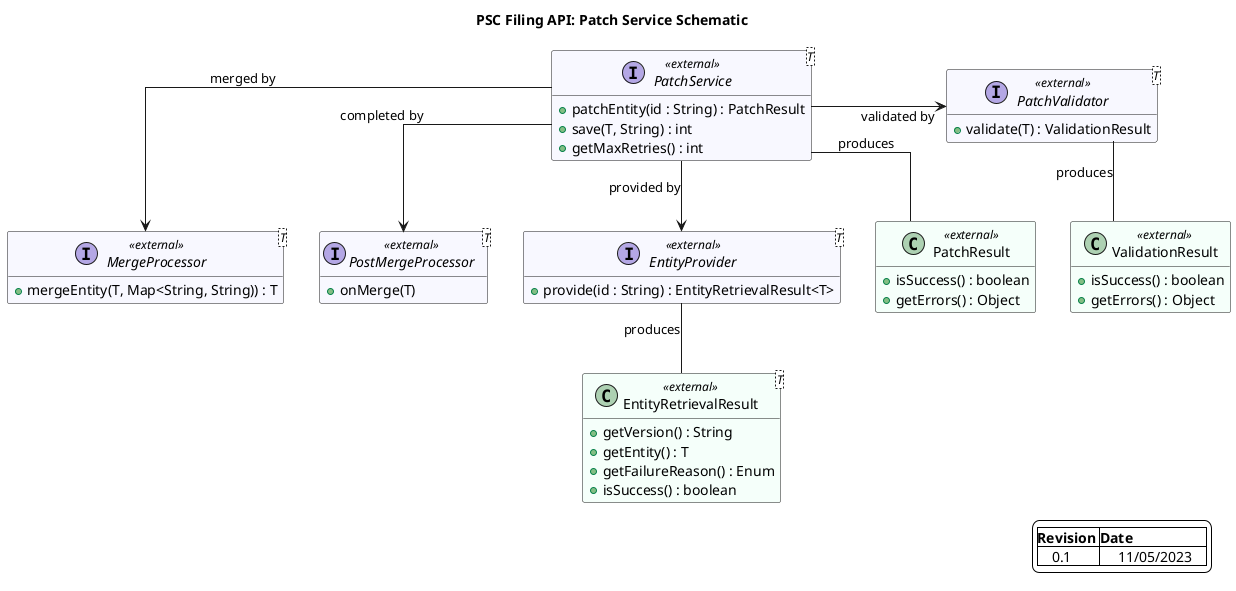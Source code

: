 @startuml
'https://plantuml.com/class-diagram

set separator none
'left to right direction
title PSC Filing API: Patch Service Schematic
skinparam BackgroundColor White
skinparam PackageBackgroundColor White
skinparam ArrowPadding 2
skinparam linetype ortho
skinparam packageStyle frame
skinparam groupInheritance 2
'skinparam style strictuml
'for grouping package names
hide empty members

legend right
|=Revision |=Date |
|    0.1    |     11/05/2023    |
end legend

skinparam class {
  BackgroundColor MintCream
}

interface PatchService<T> <<external>> #GhostWhite{
+patchEntity(id : String) : PatchResult
+save(T, String) : int
+getMaxRetries() : int

}
interface MergeProcessor<T> <<external>> #GhostWhite{
+mergeEntity(T, Map<String, String)) : T
}
interface PostMergeProcessor<T> <<external>> #GhostWhite{
+onMerge(T)
}
interface PatchValidator<T> <<external>> #GhostWhite{
+validate(T) : ValidationResult
}
interface EntityProvider<T> <<external>> #GhostWhite{
+provide(id : String) : EntityRetrievalResult<T>
}
class EntityRetrievalResult<T> <<external>>{
+getVersion() : String
+getEntity() : T
+getFailureReason() : Enum
+isSuccess() : boolean
}
class ValidationResult <<external>>{
+isSuccess() : boolean
+getErrors() : Object
}
class PatchResult <<external>>{
+isSuccess() : boolean
+getErrors() : Object
}

PatchService --> EntityProvider :"provided by"
PatchService --> MergeProcessor : "merged by"
PatchService --> PostMergeProcessor : "      completed by"
PatchService -> PatchValidator : "validated by"
PatchService -- PatchResult: "produces"
EntityProvider -- EntityRetrievalResult: "produces"
PatchValidator -- ValidationResult: "produces"

@enduml